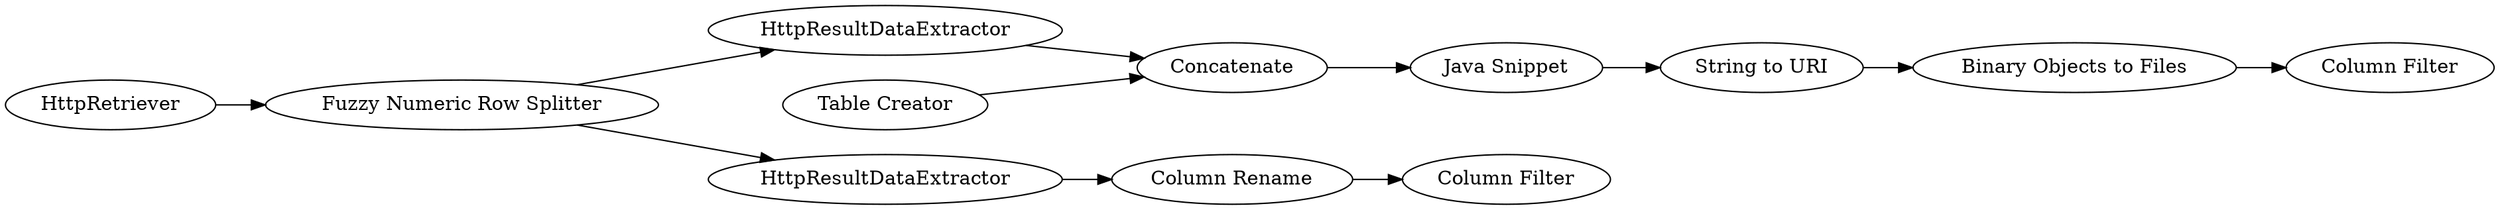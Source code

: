 digraph {
	20 [label=HttpRetriever]
	23 [label=HttpResultDataExtractor]
	24 [label="Binary Objects to Files"]
	25 [label="Java Snippet"]
	26 [label="String to URI"]
	27 [label="Column Filter"]
	34 [label=Concatenate]
	35 [label="Table Creator"]
	38 [label=HttpResultDataExtractor]
	39 [label="Fuzzy Numeric Row Splitter"]
	40 [label="Column Rename"]
	41 [label="Column Filter"]
	35 -> 34
	20 -> 39
	23 -> 34
	24 -> 27
	25 -> 26
	26 -> 24
	34 -> 25
	38 -> 40
	39 -> 38
	39 -> 23
	40 -> 41
	rankdir=LR
}

